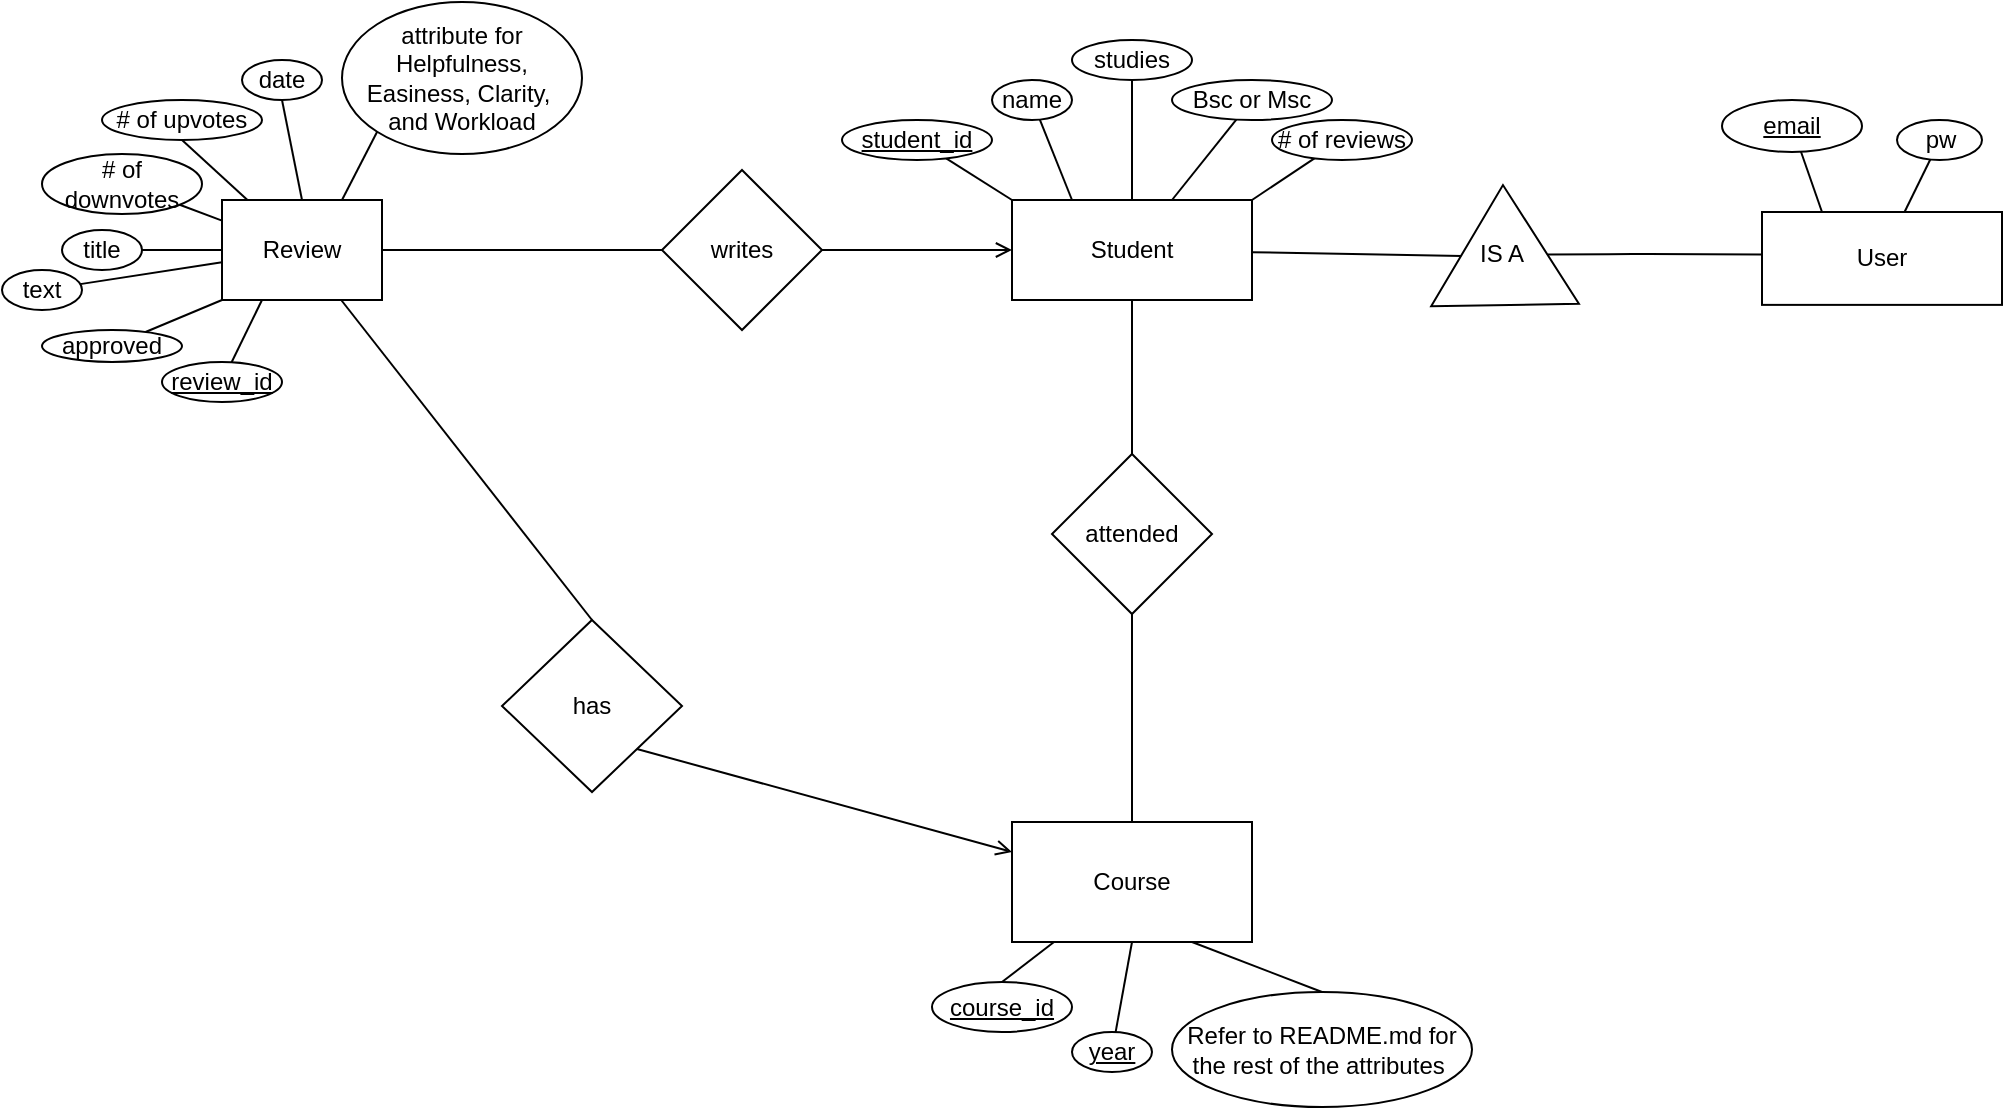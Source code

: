 <mxfile>
    <diagram id="g5-EhBoTdZz0wFmFi2sl" name="Page-1">
        <mxGraphModel dx="736" dy="682" grid="1" gridSize="10" guides="1" tooltips="1" connect="1" arrows="1" fold="1" page="1" pageScale="1" pageWidth="1169" pageHeight="827" math="0" shadow="0">
            <root>
                <mxCell id="0"/>
                <mxCell id="1" parent="0"/>
                <mxCell id="16" value="" style="edgeStyle=none;html=1;endArrow=none;endFill=0;entryX=0.5;entryY=0;entryDx=0;entryDy=0;" parent="1" source="2" target="15" edge="1">
                    <mxGeometry relative="1" as="geometry">
                        <mxPoint x="540" y="620" as="targetPoint"/>
                    </mxGeometry>
                </mxCell>
                <mxCell id="13" style="edgeStyle=none;html=1;endArrow=none;endFill=0;exitX=0.5;exitY=1;exitDx=0;exitDy=0;entryX=0.5;entryY=0;entryDx=0;entryDy=0;" parent="1" source="10" target="2" edge="1">
                    <mxGeometry relative="1" as="geometry">
                        <mxPoint x="780" y="615" as="targetPoint"/>
                    </mxGeometry>
                </mxCell>
                <mxCell id="11" value="" style="edgeStyle=none;html=1;endArrow=none;endFill=0;" parent="1" source="6" target="10" edge="1">
                    <mxGeometry relative="1" as="geometry"/>
                </mxCell>
                <mxCell id="15" value="&lt;u&gt;course_id&lt;/u&gt;" style="ellipse;whiteSpace=wrap;html=1;" parent="1" vertex="1">
                    <mxGeometry x="525" y="595" width="70" height="25" as="geometry"/>
                </mxCell>
                <mxCell id="121" value="" style="edgeStyle=none;html=1;endArrow=none;endFill=0;startArrow=open;startFill=0;" parent="1" source="6" target="120" edge="1">
                    <mxGeometry relative="1" as="geometry"/>
                </mxCell>
                <mxCell id="158" style="edgeStyle=none;html=1;endArrow=none;endFill=0;" parent="1" source="6" edge="1">
                    <mxGeometry relative="1" as="geometry">
                        <mxPoint x="790" y="232" as="targetPoint"/>
                    </mxGeometry>
                </mxCell>
                <mxCell id="6" value="Student" style="whiteSpace=wrap;html=1;" parent="1" vertex="1">
                    <mxGeometry x="565" y="204" width="120" height="50" as="geometry"/>
                </mxCell>
                <mxCell id="10" value="attended" style="rhombus;whiteSpace=wrap;html=1;" parent="1" vertex="1">
                    <mxGeometry x="585" y="331" width="80" height="80" as="geometry"/>
                </mxCell>
                <mxCell id="115" value="" style="edgeStyle=none;html=1;endArrow=none;endFill=0;" parent="1" source="7" target="71" edge="1">
                    <mxGeometry relative="1" as="geometry"/>
                </mxCell>
                <mxCell id="7" value="Review" style="rectangle;whiteSpace=wrap;html=1;" parent="1" vertex="1">
                    <mxGeometry x="170" y="204" width="80" height="50" as="geometry"/>
                </mxCell>
                <mxCell id="29" style="edgeStyle=none;html=1;entryX=0.5;entryY=1;entryDx=0;entryDy=0;endArrow=none;endFill=0;" parent="1" source="21" target="2" edge="1">
                    <mxGeometry relative="1" as="geometry"/>
                </mxCell>
                <mxCell id="175" style="edgeStyle=none;html=1;exitX=0.75;exitY=1;exitDx=0;exitDy=0;entryX=0.5;entryY=0;entryDx=0;entryDy=0;endArrow=none;endFill=0;" parent="1" source="2" target="174" edge="1">
                    <mxGeometry relative="1" as="geometry"/>
                </mxCell>
                <mxCell id="2" value="Course" style="whiteSpace=wrap;html=1;" parent="1" vertex="1">
                    <mxGeometry x="565" y="515" width="120" height="60" as="geometry"/>
                </mxCell>
                <mxCell id="21" value="year" style="ellipse;whiteSpace=wrap;html=1;fontStyle=4" parent="1" vertex="1">
                    <mxGeometry x="595" y="620" width="40" height="20" as="geometry"/>
                </mxCell>
                <mxCell id="45" style="edgeStyle=none;html=1;entryX=0.25;entryY=0;entryDx=0;entryDy=0;endArrow=none;endFill=0;" parent="1" source="46" target="6" edge="1">
                    <mxGeometry relative="1" as="geometry">
                        <mxPoint x="685" y="164" as="targetPoint"/>
                    </mxGeometry>
                </mxCell>
                <mxCell id="46" value="name" style="ellipse;whiteSpace=wrap;html=1;" parent="1" vertex="1">
                    <mxGeometry x="555" y="144" width="40" height="20" as="geometry"/>
                </mxCell>
                <mxCell id="50" value="" style="edgeStyle=none;html=1;endArrow=none;endFill=0;entryX=0;entryY=0;entryDx=0;entryDy=0;" parent="1" source="49" target="6" edge="1">
                    <mxGeometry relative="1" as="geometry"/>
                </mxCell>
                <mxCell id="49" value="&lt;u&gt;student_id&lt;/u&gt;" style="ellipse;whiteSpace=wrap;html=1;" parent="1" vertex="1">
                    <mxGeometry x="480" y="164" width="75" height="20" as="geometry"/>
                </mxCell>
                <mxCell id="64" style="edgeStyle=none;html=1;exitX=0.5;exitY=1;exitDx=0;exitDy=0;endArrow=none;endFill=0;" parent="1" source="53" target="6" edge="1">
                    <mxGeometry relative="1" as="geometry"/>
                </mxCell>
                <mxCell id="53" value="studies" style="ellipse;whiteSpace=wrap;html=1;" parent="1" vertex="1">
                    <mxGeometry x="595" y="124" width="60" height="20" as="geometry"/>
                </mxCell>
                <mxCell id="55" value="" style="edgeStyle=none;html=1;endArrow=none;endFill=0;" parent="1" source="54" target="6" edge="1">
                    <mxGeometry relative="1" as="geometry"/>
                </mxCell>
                <mxCell id="54" value="Bsc or Msc" style="ellipse;whiteSpace=wrap;html=1;" parent="1" vertex="1">
                    <mxGeometry x="645" y="144" width="80" height="20" as="geometry"/>
                </mxCell>
                <mxCell id="60" style="edgeStyle=none;html=1;entryX=1;entryY=0;entryDx=0;entryDy=0;endArrow=none;endFill=0;" parent="1" source="57" target="6" edge="1">
                    <mxGeometry relative="1" as="geometry"/>
                </mxCell>
                <mxCell id="57" value="# of reviews" style="ellipse;whiteSpace=wrap;html=1;" parent="1" vertex="1">
                    <mxGeometry x="695" y="164" width="70" height="20" as="geometry"/>
                </mxCell>
                <mxCell id="63" style="edgeStyle=none;html=1;exitX=0.5;exitY=1;exitDx=0;exitDy=0;endArrow=none;endFill=0;" parent="1" source="62" target="7" edge="1">
                    <mxGeometry relative="1" as="geometry"/>
                </mxCell>
                <mxCell id="62" value="# of upvotes" style="ellipse;whiteSpace=wrap;html=1;" parent="1" vertex="1">
                    <mxGeometry x="110" y="154" width="80" height="20" as="geometry"/>
                </mxCell>
                <mxCell id="66" style="edgeStyle=none;html=1;endArrow=none;endFill=0;" parent="1" source="65" target="7" edge="1">
                    <mxGeometry relative="1" as="geometry"/>
                </mxCell>
                <mxCell id="65" value="# of downvotes" style="ellipse;whiteSpace=wrap;html=1;" parent="1" vertex="1">
                    <mxGeometry x="80" y="181" width="80" height="30" as="geometry"/>
                </mxCell>
                <mxCell id="73" style="edgeStyle=none;html=1;endArrow=none;endFill=0;entryX=0;entryY=0.5;entryDx=0;entryDy=0;" parent="1" source="68" target="7" edge="1">
                    <mxGeometry relative="1" as="geometry">
                        <mxPoint x="170" y="240" as="targetPoint"/>
                    </mxGeometry>
                </mxCell>
                <mxCell id="68" value="title" style="ellipse;whiteSpace=wrap;html=1;" parent="1" vertex="1">
                    <mxGeometry x="90" y="219" width="40" height="20" as="geometry"/>
                </mxCell>
                <mxCell id="71" value="text" style="ellipse;whiteSpace=wrap;html=1;" parent="1" vertex="1">
                    <mxGeometry x="60" y="239" width="40" height="20" as="geometry"/>
                </mxCell>
                <mxCell id="89" style="edgeStyle=none;html=1;exitX=0.5;exitY=1;exitDx=0;exitDy=0;endArrow=none;endFill=0;entryX=0.5;entryY=0;entryDx=0;entryDy=0;" parent="1" source="90" target="7" edge="1">
                    <mxGeometry relative="1" as="geometry">
                        <mxPoint x="320" y="274" as="targetPoint"/>
                    </mxGeometry>
                </mxCell>
                <mxCell id="90" value="date" style="ellipse;whiteSpace=wrap;html=1;" parent="1" vertex="1">
                    <mxGeometry x="180" y="134" width="40" height="20" as="geometry"/>
                </mxCell>
                <mxCell id="122" style="edgeStyle=none;html=1;entryX=1;entryY=0.5;entryDx=0;entryDy=0;endArrow=none;endFill=0;startArrow=none;startFill=0;" parent="1" source="120" target="7" edge="1">
                    <mxGeometry relative="1" as="geometry"/>
                </mxCell>
                <mxCell id="120" value="writes" style="rhombus;whiteSpace=wrap;html=1;" parent="1" vertex="1">
                    <mxGeometry x="390" y="189" width="80" height="80" as="geometry"/>
                </mxCell>
                <mxCell id="128" style="edgeStyle=none;html=1;exitX=0.5;exitY=0;exitDx=0;exitDy=0;startArrow=none;startFill=0;endArrow=none;endFill=0;" parent="1" source="123" target="7" edge="1">
                    <mxGeometry relative="1" as="geometry"/>
                </mxCell>
                <mxCell id="173" style="edgeStyle=none;html=1;exitX=1;exitY=1;exitDx=0;exitDy=0;entryX=0;entryY=0.25;entryDx=0;entryDy=0;endArrow=open;endFill=0;" parent="1" source="123" target="2" edge="1">
                    <mxGeometry relative="1" as="geometry"/>
                </mxCell>
                <mxCell id="123" value="has" style="rhombus;whiteSpace=wrap;html=1;" parent="1" vertex="1">
                    <mxGeometry x="310" y="414" width="90" height="86" as="geometry"/>
                </mxCell>
                <mxCell id="127" style="edgeStyle=none;html=1;exitX=0;exitY=1;exitDx=0;exitDy=0;startArrow=none;startFill=0;endArrow=none;endFill=0;entryX=0.75;entryY=0;entryDx=0;entryDy=0;" parent="1" source="126" target="7" edge="1">
                    <mxGeometry relative="1" as="geometry">
                        <mxPoint x="250" y="204" as="targetPoint"/>
                    </mxGeometry>
                </mxCell>
                <mxCell id="126" value="attribute for Helpfulness, Easiness, Clarity,&amp;nbsp; and Workload" style="ellipse;whiteSpace=wrap;html=1;" parent="1" vertex="1">
                    <mxGeometry x="230" y="105" width="120" height="76" as="geometry"/>
                </mxCell>
                <mxCell id="137" style="edgeStyle=none;html=1;entryX=0.25;entryY=1;entryDx=0;entryDy=0;endArrow=none;endFill=0;" parent="1" source="136" target="7" edge="1">
                    <mxGeometry relative="1" as="geometry"/>
                </mxCell>
                <mxCell id="136" value="&lt;u&gt;review_id&lt;/u&gt;" style="ellipse;whiteSpace=wrap;html=1;" parent="1" vertex="1">
                    <mxGeometry x="140" y="285" width="60" height="20" as="geometry"/>
                </mxCell>
                <mxCell id="145" style="edgeStyle=none;html=1;entryX=0;entryY=1;entryDx=0;entryDy=0;endArrow=none;endFill=0;" parent="1" source="144" target="7" edge="1">
                    <mxGeometry relative="1" as="geometry"/>
                </mxCell>
                <mxCell id="144" value="approved" style="ellipse;whiteSpace=wrap;html=1;" parent="1" vertex="1">
                    <mxGeometry x="80" y="269" width="70" height="16" as="geometry"/>
                </mxCell>
                <mxCell id="155" value="" style="group;rotation=0;" parent="1" vertex="1" connectable="0">
                    <mxGeometry x="770" y="198.59" width="81.03" height="56.69" as="geometry"/>
                </mxCell>
                <mxCell id="153" value="" style="triangle;whiteSpace=wrap;html=1;rotation=-91;" parent="155" vertex="1">
                    <mxGeometry x="11" y="-9" width="59.996" height="73.879" as="geometry"/>
                </mxCell>
                <mxCell id="156" value="IS A" style="text;html=1;strokeColor=none;fillColor=none;align=center;verticalAlign=middle;whiteSpace=wrap;rounded=0;rotation=0;" parent="155" vertex="1">
                    <mxGeometry x="10" y="19" width="59.996" height="27.705" as="geometry"/>
                </mxCell>
                <mxCell id="169" value="" style="edgeStyle=none;html=1;endArrow=none;endFill=0;exitX=0;exitY=0.458;exitDx=0;exitDy=0;exitPerimeter=0;" parent="1" source="157" edge="1">
                    <mxGeometry relative="1" as="geometry">
                        <mxPoint x="933" y="232" as="sourcePoint"/>
                        <mxPoint x="832.996" y="231.253" as="targetPoint"/>
                        <Array as="points">
                            <mxPoint x="873" y="231"/>
                        </Array>
                    </mxGeometry>
                </mxCell>
                <mxCell id="157" value="User" style="whiteSpace=wrap;html=1;" parent="1" vertex="1">
                    <mxGeometry x="940" y="210" width="120" height="46.44" as="geometry"/>
                </mxCell>
                <mxCell id="161" value="" style="edgeStyle=none;html=1;endArrow=none;endFill=0;" parent="1" source="160" target="157" edge="1">
                    <mxGeometry relative="1" as="geometry"/>
                </mxCell>
                <mxCell id="160" value="pw" style="ellipse;whiteSpace=wrap;html=1;" parent="1" vertex="1">
                    <mxGeometry x="1007.5" y="164" width="42.5" height="20" as="geometry"/>
                </mxCell>
                <mxCell id="165" style="edgeStyle=none;html=1;entryX=0.25;entryY=0;entryDx=0;entryDy=0;endArrow=none;endFill=0;" parent="1" source="162" target="157" edge="1">
                    <mxGeometry relative="1" as="geometry"/>
                </mxCell>
                <mxCell id="162" value="&lt;u&gt;email&lt;/u&gt;" style="ellipse;whiteSpace=wrap;html=1;" parent="1" vertex="1">
                    <mxGeometry x="920" y="154" width="70" height="26" as="geometry"/>
                </mxCell>
                <mxCell id="174" value="Refer to README.md for the rest of the attributes&amp;nbsp;" style="ellipse;whiteSpace=wrap;html=1;" parent="1" vertex="1">
                    <mxGeometry x="645" y="600" width="150" height="57.5" as="geometry"/>
                </mxCell>
            </root>
        </mxGraphModel>
    </diagram>
</mxfile>
